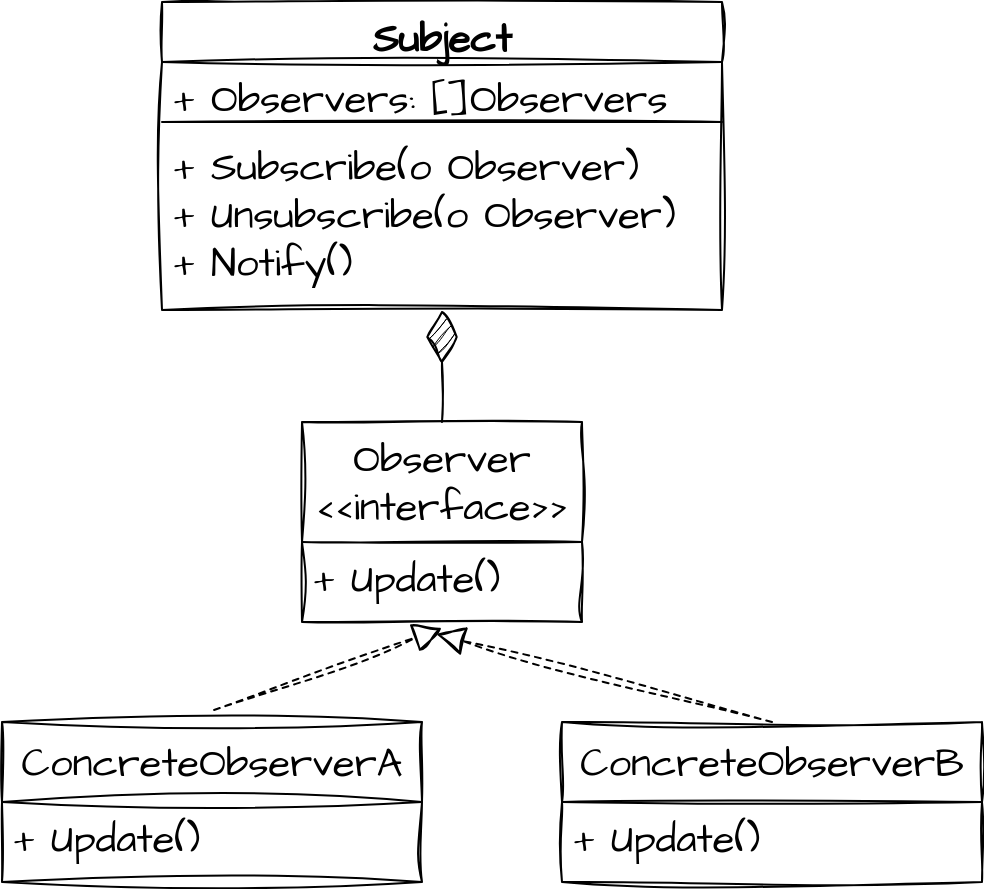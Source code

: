 <mxfile version="21.6.1" type="device">
  <diagram name="第 1 页" id="aMULh5BFruW9J0lxNiBR">
    <mxGraphModel dx="1562" dy="1107" grid="1" gridSize="10" guides="1" tooltips="1" connect="1" arrows="1" fold="1" page="1" pageScale="1" pageWidth="850" pageHeight="1100" math="0" shadow="0">
      <root>
        <mxCell id="0" />
        <mxCell id="1" parent="0" />
        <mxCell id="sxC090jowGipTBb8D7F_-1" value="Observer&lt;br&gt;&amp;lt;&amp;lt;interface&amp;gt;&amp;gt;" style="swimlane;fontStyle=0;childLayout=stackLayout;horizontal=1;startSize=60;fillColor=none;horizontalStack=0;resizeParent=1;resizeParentMax=0;resizeLast=0;collapsible=1;marginBottom=0;whiteSpace=wrap;html=1;sketch=1;hachureGap=4;jiggle=2;curveFitting=1;fontFamily=Architects Daughter;fontSource=https%3A%2F%2Ffonts.googleapis.com%2Fcss%3Ffamily%3DArchitects%2BDaughter;fontSize=20;" vertex="1" parent="1">
          <mxGeometry x="450" y="360" width="140" height="100" as="geometry" />
        </mxCell>
        <mxCell id="sxC090jowGipTBb8D7F_-2" value="+ Update()" style="text;strokeColor=none;fillColor=none;align=left;verticalAlign=top;spacingLeft=4;spacingRight=4;overflow=hidden;rotatable=0;points=[[0,0.5],[1,0.5]];portConstraint=eastwest;whiteSpace=wrap;html=1;fontSize=20;fontFamily=Architects Daughter;" vertex="1" parent="sxC090jowGipTBb8D7F_-1">
          <mxGeometry y="60" width="140" height="40" as="geometry" />
        </mxCell>
        <mxCell id="sxC090jowGipTBb8D7F_-9" value="Subject" style="swimlane;fontStyle=1;align=center;verticalAlign=top;childLayout=stackLayout;horizontal=1;startSize=30;horizontalStack=0;resizeParent=1;resizeParentMax=0;resizeLast=0;collapsible=1;marginBottom=0;whiteSpace=wrap;html=1;sketch=1;hachureGap=4;jiggle=2;curveFitting=1;fontFamily=Architects Daughter;fontSource=https%3A%2F%2Ffonts.googleapis.com%2Fcss%3Ffamily%3DArchitects%2BDaughter;fontSize=20;" vertex="1" parent="1">
          <mxGeometry x="380" y="150" width="280" height="154" as="geometry" />
        </mxCell>
        <mxCell id="sxC090jowGipTBb8D7F_-10" value="+ Observers: []Observers" style="text;strokeColor=none;fillColor=none;align=left;verticalAlign=top;spacingLeft=4;spacingRight=4;overflow=hidden;rotatable=0;points=[[0,0.5],[1,0.5]];portConstraint=eastwest;whiteSpace=wrap;html=1;fontSize=20;fontFamily=Architects Daughter;" vertex="1" parent="sxC090jowGipTBb8D7F_-9">
          <mxGeometry y="30" width="280" height="26" as="geometry" />
        </mxCell>
        <mxCell id="sxC090jowGipTBb8D7F_-11" value="" style="line;strokeWidth=1;fillColor=none;align=left;verticalAlign=middle;spacingTop=-1;spacingLeft=3;spacingRight=3;rotatable=0;labelPosition=right;points=[];portConstraint=eastwest;strokeColor=inherit;sketch=1;hachureGap=4;jiggle=2;curveFitting=1;fontFamily=Architects Daughter;fontSource=https%3A%2F%2Ffonts.googleapis.com%2Fcss%3Ffamily%3DArchitects%2BDaughter;fontSize=20;" vertex="1" parent="sxC090jowGipTBb8D7F_-9">
          <mxGeometry y="56" width="280" height="8" as="geometry" />
        </mxCell>
        <mxCell id="sxC090jowGipTBb8D7F_-12" value="+ Subscribe(o Observer)&lt;br&gt;+ Unsubscribe(o Observer)&lt;br&gt;+ Notify()" style="text;strokeColor=none;fillColor=none;align=left;verticalAlign=top;spacingLeft=4;spacingRight=4;overflow=hidden;rotatable=0;points=[[0,0.5],[1,0.5]];portConstraint=eastwest;whiteSpace=wrap;html=1;fontSize=20;fontFamily=Architects Daughter;" vertex="1" parent="sxC090jowGipTBb8D7F_-9">
          <mxGeometry y="64" width="280" height="90" as="geometry" />
        </mxCell>
        <mxCell id="sxC090jowGipTBb8D7F_-13" value="ConcreteObserverA" style="swimlane;fontStyle=0;childLayout=stackLayout;horizontal=1;startSize=40;fillColor=none;horizontalStack=0;resizeParent=1;resizeParentMax=0;resizeLast=0;collapsible=1;marginBottom=0;whiteSpace=wrap;html=1;sketch=1;hachureGap=4;jiggle=2;curveFitting=1;fontFamily=Architects Daughter;fontSource=https%3A%2F%2Ffonts.googleapis.com%2Fcss%3Ffamily%3DArchitects%2BDaughter;fontSize=20;" vertex="1" parent="1">
          <mxGeometry x="300" y="510" width="210" height="80" as="geometry" />
        </mxCell>
        <mxCell id="sxC090jowGipTBb8D7F_-14" value="+ Update()" style="text;strokeColor=none;fillColor=none;align=left;verticalAlign=top;spacingLeft=4;spacingRight=4;overflow=hidden;rotatable=0;points=[[0,0.5],[1,0.5]];portConstraint=eastwest;whiteSpace=wrap;html=1;fontSize=20;fontFamily=Architects Daughter;" vertex="1" parent="sxC090jowGipTBb8D7F_-13">
          <mxGeometry y="40" width="210" height="40" as="geometry" />
        </mxCell>
        <mxCell id="sxC090jowGipTBb8D7F_-17" value="ConcreteObserverB" style="swimlane;fontStyle=0;childLayout=stackLayout;horizontal=1;startSize=40;fillColor=none;horizontalStack=0;resizeParent=1;resizeParentMax=0;resizeLast=0;collapsible=1;marginBottom=0;whiteSpace=wrap;html=1;sketch=1;hachureGap=4;jiggle=2;curveFitting=1;fontFamily=Architects Daughter;fontSource=https%3A%2F%2Ffonts.googleapis.com%2Fcss%3Ffamily%3DArchitects%2BDaughter;fontSize=20;" vertex="1" parent="1">
          <mxGeometry x="580" y="510" width="210" height="80" as="geometry" />
        </mxCell>
        <mxCell id="sxC090jowGipTBb8D7F_-18" value="+ Update()" style="text;strokeColor=none;fillColor=none;align=left;verticalAlign=top;spacingLeft=4;spacingRight=4;overflow=hidden;rotatable=0;points=[[0,0.5],[1,0.5]];portConstraint=eastwest;whiteSpace=wrap;html=1;fontSize=20;fontFamily=Architects Daughter;" vertex="1" parent="sxC090jowGipTBb8D7F_-17">
          <mxGeometry y="40" width="210" height="40" as="geometry" />
        </mxCell>
        <mxCell id="sxC090jowGipTBb8D7F_-21" value="" style="endArrow=block;dashed=1;endFill=0;endSize=12;html=1;rounded=0;sketch=1;hachureGap=4;jiggle=2;curveFitting=1;fontFamily=Architects Daughter;fontSource=https%3A%2F%2Ffonts.googleapis.com%2Fcss%3Ffamily%3DArchitects%2BDaughter;fontSize=16;exitX=0.505;exitY=-0.075;exitDx=0;exitDy=0;exitPerimeter=0;entryX=0.5;entryY=1.075;entryDx=0;entryDy=0;entryPerimeter=0;" edge="1" parent="1" source="sxC090jowGipTBb8D7F_-13" target="sxC090jowGipTBb8D7F_-2">
          <mxGeometry width="160" relative="1" as="geometry">
            <mxPoint x="340" y="570" as="sourcePoint" />
            <mxPoint x="500" y="570" as="targetPoint" />
          </mxGeometry>
        </mxCell>
        <mxCell id="sxC090jowGipTBb8D7F_-22" value="" style="endArrow=block;dashed=1;endFill=0;endSize=12;html=1;rounded=0;sketch=1;hachureGap=4;jiggle=2;curveFitting=1;fontFamily=Architects Daughter;fontSource=https%3A%2F%2Ffonts.googleapis.com%2Fcss%3Ffamily%3DArchitects%2BDaughter;fontSize=16;exitX=0.5;exitY=0;exitDx=0;exitDy=0;entryX=0.479;entryY=1.15;entryDx=0;entryDy=0;entryPerimeter=0;" edge="1" parent="1" source="sxC090jowGipTBb8D7F_-17" target="sxC090jowGipTBb8D7F_-2">
          <mxGeometry width="160" relative="1" as="geometry">
            <mxPoint x="416" y="514" as="sourcePoint" />
            <mxPoint x="530" y="473" as="targetPoint" />
          </mxGeometry>
        </mxCell>
        <mxCell id="sxC090jowGipTBb8D7F_-23" value="" style="endArrow=diamondThin;endFill=1;endSize=24;html=1;rounded=0;sketch=1;hachureGap=4;jiggle=2;curveFitting=1;fontFamily=Architects Daughter;fontSource=https%3A%2F%2Ffonts.googleapis.com%2Fcss%3Ffamily%3DArchitects%2BDaughter;fontSize=16;exitX=0.5;exitY=0;exitDx=0;exitDy=0;" edge="1" parent="1" source="sxC090jowGipTBb8D7F_-1" target="sxC090jowGipTBb8D7F_-12">
          <mxGeometry width="160" relative="1" as="geometry">
            <mxPoint x="340" y="570" as="sourcePoint" />
            <mxPoint x="500" y="570" as="targetPoint" />
          </mxGeometry>
        </mxCell>
      </root>
    </mxGraphModel>
  </diagram>
</mxfile>
